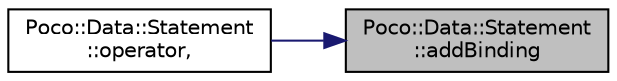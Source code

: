 digraph "Poco::Data::Statement::addBinding"
{
 // LATEX_PDF_SIZE
  edge [fontname="Helvetica",fontsize="10",labelfontname="Helvetica",labelfontsize="10"];
  node [fontname="Helvetica",fontsize="10",shape=record];
  rankdir="RL";
  Node1 [label="Poco::Data::Statement\l::addBinding",height=0.2,width=0.4,color="black", fillcolor="grey75", style="filled", fontcolor="black",tooltip="Registers the Binding vector with the Statement."];
  Node1 -> Node2 [dir="back",color="midnightblue",fontsize="10",style="solid"];
  Node2 [label="Poco::Data::Statement\l::operator,",height=0.2,width=0.4,color="black", fillcolor="white", style="filled",URL="$classPoco_1_1Data_1_1Statement.html#a9df3f71f6ae7e5b2acc5914df992bd4b",tooltip="Removes the all the bindings with specified name from the statement."];
}

